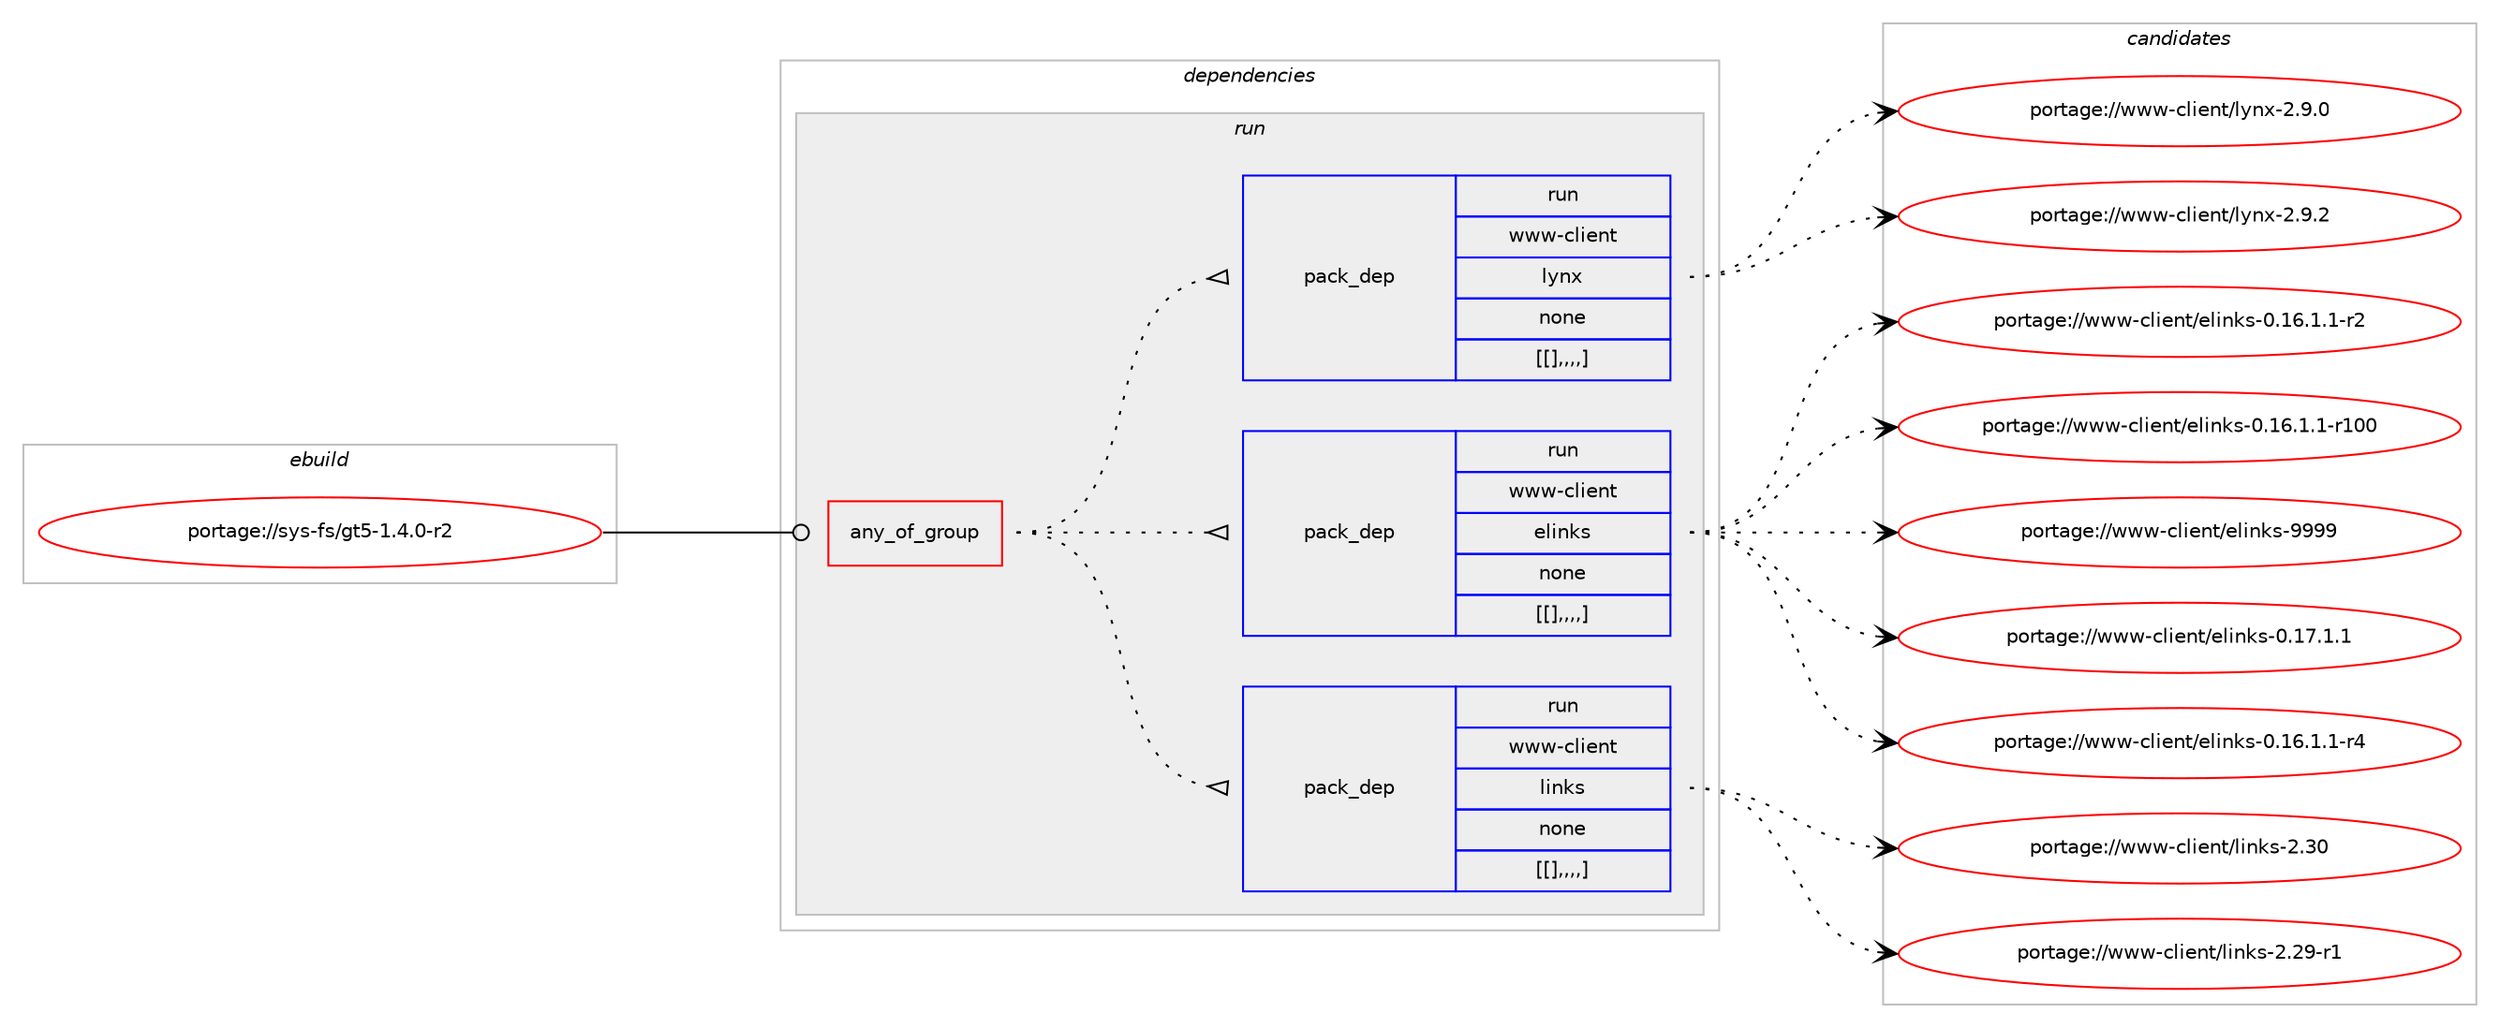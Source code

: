 digraph prolog {

# *************
# Graph options
# *************

newrank=true;
concentrate=true;
compound=true;
graph [rankdir=LR,fontname=Helvetica,fontsize=10,ranksep=1.5];#, ranksep=2.5, nodesep=0.2];
edge  [arrowhead=vee];
node  [fontname=Helvetica,fontsize=10];

# **********
# The ebuild
# **********

subgraph cluster_leftcol {
color=gray;
label=<<i>ebuild</i>>;
id [label="portage://sys-fs/gt5-1.4.0-r2", color=red, width=4, href="../sys-fs/gt5-1.4.0-r2.svg"];
}

# ****************
# The dependencies
# ****************

subgraph cluster_midcol {
color=gray;
label=<<i>dependencies</i>>;
subgraph cluster_compile {
fillcolor="#eeeeee";
style=filled;
label=<<i>compile</i>>;
}
subgraph cluster_compileandrun {
fillcolor="#eeeeee";
style=filled;
label=<<i>compile and run</i>>;
}
subgraph cluster_run {
fillcolor="#eeeeee";
style=filled;
label=<<i>run</i>>;
subgraph any16 {
dependency1550 [label=<<TABLE BORDER="0" CELLBORDER="1" CELLSPACING="0" CELLPADDING="4"><TR><TD CELLPADDING="10">any_of_group</TD></TR></TABLE>>, shape=none, color=red];subgraph pack1151 {
dependency1552 [label=<<TABLE BORDER="0" CELLBORDER="1" CELLSPACING="0" CELLPADDING="4" WIDTH="220"><TR><TD ROWSPAN="6" CELLPADDING="30">pack_dep</TD></TR><TR><TD WIDTH="110">run</TD></TR><TR><TD>www-client</TD></TR><TR><TD>links</TD></TR><TR><TD>none</TD></TR><TR><TD>[[],,,,]</TD></TR></TABLE>>, shape=none, color=blue];
}
dependency1550:e -> dependency1552:w [weight=20,style="dotted",arrowhead="oinv"];
subgraph pack1152 {
dependency1553 [label=<<TABLE BORDER="0" CELLBORDER="1" CELLSPACING="0" CELLPADDING="4" WIDTH="220"><TR><TD ROWSPAN="6" CELLPADDING="30">pack_dep</TD></TR><TR><TD WIDTH="110">run</TD></TR><TR><TD>www-client</TD></TR><TR><TD>elinks</TD></TR><TR><TD>none</TD></TR><TR><TD>[[],,,,]</TD></TR></TABLE>>, shape=none, color=blue];
}
dependency1550:e -> dependency1553:w [weight=20,style="dotted",arrowhead="oinv"];
subgraph pack1153 {
dependency1555 [label=<<TABLE BORDER="0" CELLBORDER="1" CELLSPACING="0" CELLPADDING="4" WIDTH="220"><TR><TD ROWSPAN="6" CELLPADDING="30">pack_dep</TD></TR><TR><TD WIDTH="110">run</TD></TR><TR><TD>www-client</TD></TR><TR><TD>lynx</TD></TR><TR><TD>none</TD></TR><TR><TD>[[],,,,]</TD></TR></TABLE>>, shape=none, color=blue];
}
dependency1550:e -> dependency1555:w [weight=20,style="dotted",arrowhead="oinv"];
}
id:e -> dependency1550:w [weight=20,style="solid",arrowhead="odot"];
}
}

# **************
# The candidates
# **************

subgraph cluster_choices {
rank=same;
color=gray;
label=<<i>candidates</i>>;

subgraph choice1103 {
color=black;
nodesep=1;
choice1191191194599108105101110116471081051101071154550465148 [label="portage://www-client/links-2.30", color=red, width=4,href="../www-client/links-2.30.svg"];
choice11911911945991081051011101164710810511010711545504650574511449 [label="portage://www-client/links-2.29-r1", color=red, width=4,href="../www-client/links-2.29-r1.svg"];
dependency1552:e -> choice1191191194599108105101110116471081051101071154550465148:w [style=dotted,weight="100"];
dependency1552:e -> choice11911911945991081051011101164710810511010711545504650574511449:w [style=dotted,weight="100"];
}
subgraph choice1105 {
color=black;
nodesep=1;
choice1191191194599108105101110116471011081051101071154557575757 [label="portage://www-client/elinks-9999", color=red, width=4,href="../www-client/elinks-9999.svg"];
choice119119119459910810510111011647101108105110107115454846495546494649 [label="portage://www-client/elinks-0.17.1.1", color=red, width=4,href="../www-client/elinks-0.17.1.1.svg"];
choice1191191194599108105101110116471011081051101071154548464954464946494511452 [label="portage://www-client/elinks-0.16.1.1-r4", color=red, width=4,href="../www-client/elinks-0.16.1.1-r4.svg"];
choice1191191194599108105101110116471011081051101071154548464954464946494511450 [label="portage://www-client/elinks-0.16.1.1-r2", color=red, width=4,href="../www-client/elinks-0.16.1.1-r2.svg"];
choice11911911945991081051011101164710110810511010711545484649544649464945114494848 [label="portage://www-client/elinks-0.16.1.1-r100", color=red, width=4,href="../www-client/elinks-0.16.1.1-r100.svg"];
dependency1553:e -> choice1191191194599108105101110116471011081051101071154557575757:w [style=dotted,weight="100"];
dependency1553:e -> choice119119119459910810510111011647101108105110107115454846495546494649:w [style=dotted,weight="100"];
dependency1553:e -> choice1191191194599108105101110116471011081051101071154548464954464946494511452:w [style=dotted,weight="100"];
dependency1553:e -> choice1191191194599108105101110116471011081051101071154548464954464946494511450:w [style=dotted,weight="100"];
dependency1553:e -> choice11911911945991081051011101164710110810511010711545484649544649464945114494848:w [style=dotted,weight="100"];
}
subgraph choice1111 {
color=black;
nodesep=1;
choice119119119459910810510111011647108121110120455046574650 [label="portage://www-client/lynx-2.9.2", color=red, width=4,href="../www-client/lynx-2.9.2.svg"];
choice119119119459910810510111011647108121110120455046574648 [label="portage://www-client/lynx-2.9.0", color=red, width=4,href="../www-client/lynx-2.9.0.svg"];
dependency1555:e -> choice119119119459910810510111011647108121110120455046574650:w [style=dotted,weight="100"];
dependency1555:e -> choice119119119459910810510111011647108121110120455046574648:w [style=dotted,weight="100"];
}
}

}
